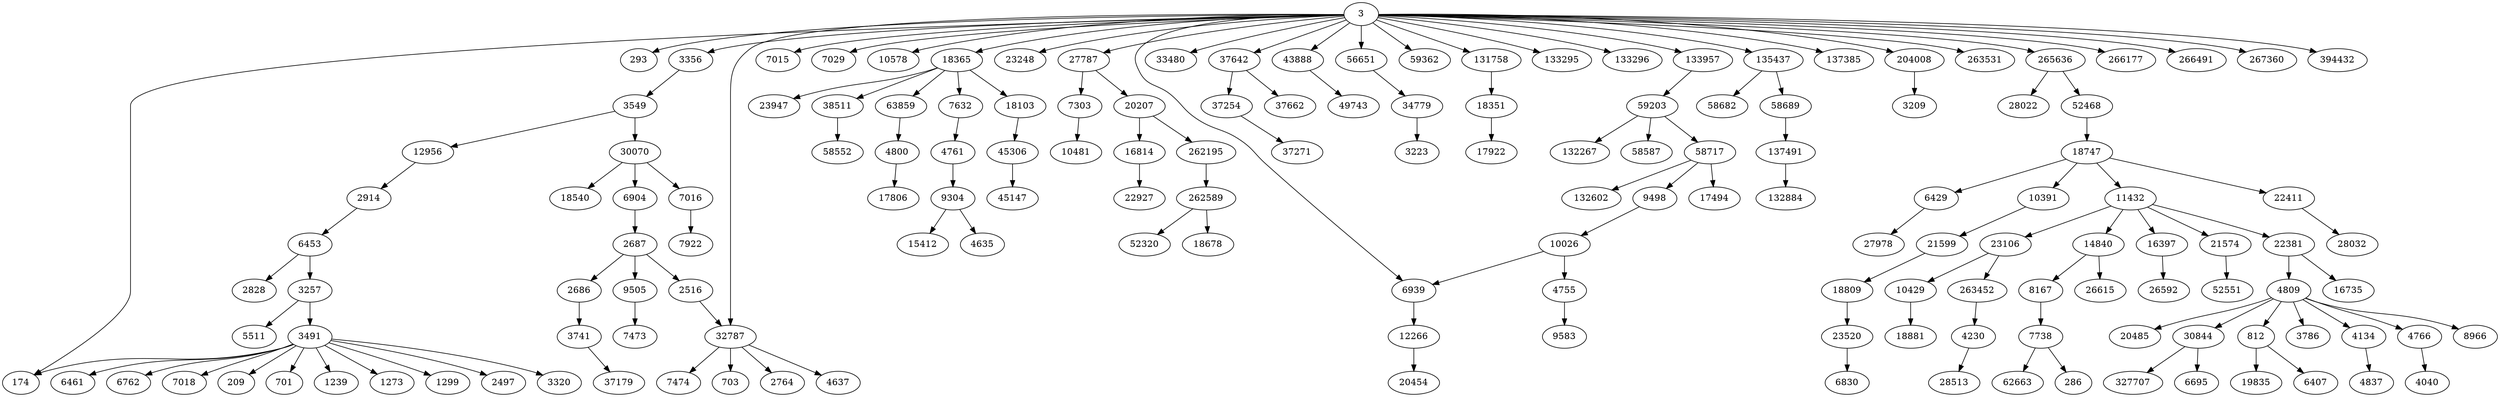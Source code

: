 digraph {
  // Node definitions.
  3;
  174;
  209;
  286;
  293;
  701;
  703;
  812;
  1239;
  1273;
  1299;
  2497;
  2516;
  2686;
  2687;
  2764;
  2828;
  2914;
  3209;
  3223;
  3257;
  3320;
  3356;
  3491;
  3549;
  3741;
  3786;
  4040;
  4134;
  4230;
  4635;
  4637;
  4755;
  4761;
  4766;
  4800;
  4809;
  4837;
  5511;
  6407;
  6429;
  6453;
  6461;
  6695;
  6762;
  6830;
  6904;
  6939;
  7015;
  7016;
  7018;
  7029;
  7303;
  7473;
  7474;
  7632;
  7738;
  7922;
  8167;
  8966;
  9304;
  9498;
  9505;
  9583;
  10026;
  10391;
  10429;
  10481;
  10578;
  11432;
  12266;
  12956;
  14840;
  15412;
  16397;
  16735;
  16814;
  17494;
  17806;
  17922;
  18103;
  18351;
  18365;
  18540;
  18678;
  18747;
  18809;
  18881;
  19835;
  20207;
  20454;
  20485;
  21574;
  21599;
  22381;
  22411;
  22927;
  23106;
  23248;
  23520;
  23947;
  26592;
  26615;
  27787;
  27978;
  28022;
  28032;
  28513;
  30070;
  30844;
  32787;
  33480;
  34779;
  37179;
  37254;
  37271;
  37642;
  37662;
  38511;
  43888;
  45147;
  45306;
  49743;
  52320;
  52468;
  52551;
  56651;
  58552;
  58587;
  58682;
  58689;
  58717;
  59203;
  59362;
  62663;
  63859;
  131758;
  132267;
  132602;
  132884;
  133295;
  133296;
  133957;
  135437;
  137385;
  137491;
  204008;
  262195;
  262589;
  263452;
  263531;
  265636;
  266177;
  266491;
  267360;
  327707;
  394432;

  // Edge definitions.
  3 -> 174;
  3 -> 293;
  3 -> 3356;
  3 -> 6939;
  3 -> 7015;
  3 -> 7029;
  3 -> 10578;
  3 -> 18365;
  3 -> 23248;
  3 -> 27787;
  3 -> 32787;
  3 -> 33480;
  3 -> 37642;
  3 -> 43888;
  3 -> 56651;
  3 -> 59362;
  3 -> 131758;
  3 -> 133295;
  3 -> 133296;
  3 -> 133957;
  3 -> 135437;
  3 -> 137385;
  3 -> 204008;
  3 -> 263531;
  3 -> 265636;
  3 -> 266177;
  3 -> 266491;
  3 -> 267360;
  3 -> 394432;
  812 -> 6407;
  812 -> 19835;
  2516 -> 32787;
  2686 -> 3741;
  2687 -> 2516;
  2687 -> 2686;
  2687 -> 9505;
  2914 -> 6453;
  3257 -> 3491;
  3257 -> 5511;
  3356 -> 3549;
  3491 -> 174;
  3491 -> 209;
  3491 -> 701;
  3491 -> 1239;
  3491 -> 1273;
  3491 -> 1299;
  3491 -> 2497;
  3491 -> 3320;
  3491 -> 6461;
  3491 -> 6762;
  3491 -> 7018;
  3549 -> 12956;
  3549 -> 30070;
  3741 -> 37179;
  4134 -> 4837;
  4230 -> 28513;
  4755 -> 9583;
  4761 -> 9304;
  4766 -> 4040;
  4800 -> 17806;
  4809 -> 812;
  4809 -> 3786;
  4809 -> 4134;
  4809 -> 4766;
  4809 -> 8966;
  4809 -> 20485;
  4809 -> 30844;
  6429 -> 27978;
  6453 -> 2828;
  6453 -> 3257;
  6904 -> 2687;
  6939 -> 12266;
  7016 -> 7922;
  7303 -> 10481;
  7632 -> 4761;
  7738 -> 286;
  7738 -> 62663;
  8167 -> 7738;
  9304 -> 4635;
  9304 -> 15412;
  9498 -> 10026;
  9505 -> 7473;
  10026 -> 4755;
  10026 -> 6939;
  10391 -> 21599;
  10429 -> 18881;
  11432 -> 14840;
  11432 -> 16397;
  11432 -> 21574;
  11432 -> 22381;
  11432 -> 23106;
  12266 -> 20454;
  12956 -> 2914;
  14840 -> 8167;
  14840 -> 26615;
  16397 -> 26592;
  16814 -> 22927;
  18103 -> 45306;
  18351 -> 17922;
  18365 -> 7632;
  18365 -> 18103;
  18365 -> 23947;
  18365 -> 38511;
  18365 -> 63859;
  18747 -> 6429;
  18747 -> 10391;
  18747 -> 11432;
  18747 -> 22411;
  18809 -> 23520;
  20207 -> 16814;
  20207 -> 262195;
  21574 -> 52551;
  21599 -> 18809;
  22381 -> 4809;
  22381 -> 16735;
  22411 -> 28032;
  23106 -> 10429;
  23106 -> 263452;
  23520 -> 6830;
  27787 -> 7303;
  27787 -> 20207;
  30070 -> 6904;
  30070 -> 7016;
  30070 -> 18540;
  30844 -> 6695;
  30844 -> 327707;
  32787 -> 703;
  32787 -> 2764;
  32787 -> 4637;
  32787 -> 7474;
  34779 -> 3223;
  37254 -> 37271;
  37642 -> 37254;
  37642 -> 37662;
  38511 -> 58552;
  43888 -> 49743;
  45306 -> 45147;
  52468 -> 18747;
  56651 -> 34779;
  58689 -> 137491;
  58717 -> 9498;
  58717 -> 17494;
  58717 -> 132602;
  59203 -> 58587;
  59203 -> 58717;
  59203 -> 132267;
  63859 -> 4800;
  131758 -> 18351;
  133957 -> 59203;
  135437 -> 58682;
  135437 -> 58689;
  137491 -> 132884;
  204008 -> 3209;
  262195 -> 262589;
  262589 -> 18678;
  262589 -> 52320;
  263452 -> 4230;
  265636 -> 28022;
  265636 -> 52468;
}
